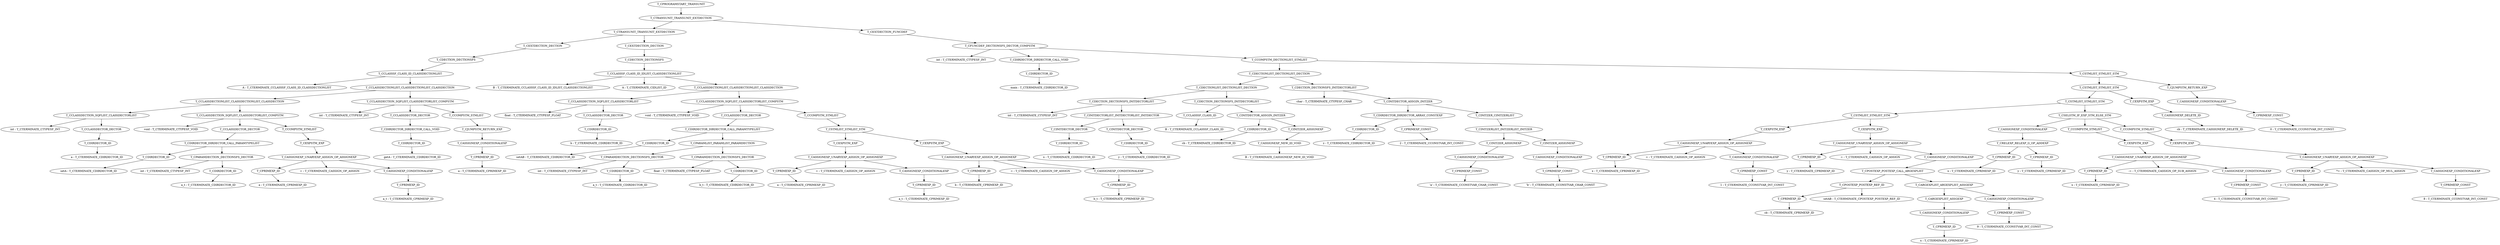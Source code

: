 digraph hierarchy {
195 [label="T_CPROGRAMSTART_TRANSUNIT"]
194 [label="T_CTRANSUNIT_TRANSUNIT_EXTDECTION"]
85 [label="T_CTRANSUNIT_TRANSUNIT_EXTDECTION"]
193 [label="T_CEXTDECTION_FUNCDEF"]
40 [label="T_CEXTDECTION_DECTION"]
84 [label="T_CEXTDECTION_DECTION"]
192 [label="T_CFUNCDEF_DECTIONSFS_DECTOR_COMPSTM"]
39 [label="T_CDECTION_DECTIONSFS"]
83 [label="T_CDECTION_DECTIONSFS"]
86 [label="int : T_CTERMINATE_CTYPESF_INT"]
89 [label="T_CDIRDECTOR_DIRDECTOR_CALL_VOID"]
191 [label="T_CCOMPSTM_DECTIONLIST_STMLIST"]
37 [label="T_CCLASSSF_CLASS_ID_CLASSDECTIONLIST"]
81 [label="T_CCLASSSF_CLASS_ID_IDLIST_CLASSDECTIONLIST"]
87 [label="T_CDIRDECTOR_ID"]
127 [label="T_CDECTIONLIST_DECTIONLIST_DECTION"]
190 [label="T_CSTMLIST_STMLIST_STM"]
38 [label="A : T_CTERMINATE_CCLASSSF_CLASS_ID_CLASSDECTIONLIST"]
36 [label="T_CCLASSDECTIONLIST_CLASSDECTIONLIST_CLASSDECTION"]
82 [label="B : T_CTERMINATE_CCLASSSF_CLASS_ID_IDLIST_CLASSDECTIONLIST"]
41 [label="A : T_CTERMINATE_CIDLIST_ID"]
80 [label="T_CCLASSDECTIONLIST_CLASSDECTIONLIST_CLASSDECTION"]
88 [label="main : T_CTERMINATE_CDIRDECTOR_ID"]
108 [label="T_CDECTIONLIST_DECTIONLIST_DECTION"]
126 [label="T_CDECTION_DECTIONSFS_INITDECTORLIST"]
185 [label="T_CSTMLIST_STMLIST_STM"]
189 [label="T_CJUMPSTM_RETURN_EXP"]
24 [label="T_CCLASSDECTIONLIST_CLASSDECTIONLIST_CLASSDECTION"]
35 [label="T_CCLASSDECTION_SQFLIST_CLASSDECTORLIST_COMPSTM"]
46 [label="T_CCLASSDECTION_SQFLIST_CLASSDECTORLIST"]
79 [label="T_CCLASSDECTION_SQFLIST_CLASSDECTORLIST_COMPSTM"]
98 [label="T_CDECTION_DECTIONSFS_INITDECTORLIST"]
107 [label="T_CDECTION_DECTIONSFS_INITDECTORLIST"]
109 [label="char : T_CTERMINATE_CTYPESF_CHAR"]
125 [label="T_CINITDECTOR_ASSGIN_INITZER"]
181 [label="T_CSTMLIST_STMLIST_STM"]
184 [label="T_CEXPSTM_EXP"]
188 [label="T_CASSIGNEXP_CONDITIONALEXP"]
4 [label="T_CCLASSDECTION_SQFLIST_CLASSDECTORLIST"]
23 [label="T_CCLASSDECTION_SQFLIST_CLASSDECTORLIST_COMPSTM"]
25 [label="int : T_CTERMINATE_CTYPESF_INT"]
29 [label="T_CCLASSDECTOR_DECTOR"]
34 [label="T_CCOMPSTM_STMLIST"]
42 [label="float : T_CTERMINATE_CTYPESF_FLOAT"]
45 [label="T_CCLASSDECTOR_DECTOR"]
47 [label="void : T_CTERMINATE_CTYPESF_VOID"]
60 [label="T_CCLASSDECTOR_DECTOR"]
78 [label="T_CCOMPSTM_STMLIST"]
90 [label="int : T_CTERMINATE_CTYPESF_INT"]
97 [label="T_CINITDECTORLIST_INITDECTORLIST_INITDECTOR"]
99 [label="T_CCLASSSF_CLASS_ID"]
106 [label="T_CINITDECTOR_ASSGIN_INITZER"]
114 [label="T_CDIRDECTOR_DIRDECTOR_ARRAY_CONSTEXP"]
124 [label="T_CINITZER_CINITZERLIST"]
155 [label="T_CSTMLIST_STMLIST_STM"]
180 [label="T_CSELSTM_IF_EXP_STM_ELSE_STM"]
182 [label="T_CASSIGNEXP_DELETE_ID"]
187 [label="T_CPRIMEXP_CONST"]
0 [label="int : T_CTERMINATE_CTYPESF_INT"]
3 [label="T_CCLASSDECTOR_DECTOR"]
5 [label="void : T_CTERMINATE_CTYPESF_VOID"]
13 [label="T_CCLASSDECTOR_DECTOR"]
22 [label="T_CCOMPSTM_STMLIST"]
28 [label="T_CDIRDECTOR_DIRDECTOR_CALL_VOID"]
33 [label="T_CJUMPSTM_RETURN_EXP"]
43 [label="T_CDIRDECTOR_ID"]
59 [label="T_CDIRDECTOR_DIRDECTOR_CALL_PARAMTYPELIST"]
77 [label="T_CSTMLIST_STMLIST_STM"]
93 [label="T_CINITDECTOR_DECTOR"]
96 [label="T_CINITDECTOR_DECTOR"]
100 [label="B : T_CTERMINATE_CCLASSSF_CLASS_ID"]
101 [label="T_CDIRDECTOR_ID"]
105 [label="T_CINITZER_ASSIGNEXP"]
110 [label="T_CDIRDECTOR_ID"]
113 [label="T_CPRIMEXP_CONST"]
123 [label="T_CINITZERLIST_INITZERLIST_INITZER"]
135 [label="T_CEXPSTM_EXP"]
154 [label="T_CEXPSTM_EXP"]
161 [label="T_CASSIGNEXP_CONDITIONALEXP"]
170 [label="T_CCOMPSTM_STMLIST"]
179 [label="T_CCOMPSTM_STMLIST"]
183 [label="cb : T_CTERMINATE_CASSIGNEXP_DELETE_ID"]
186 [label="0 : T_CTERMINATE_CCONSTVAR_INT_CONST"]
1 [label="T_CDIRDECTOR_ID"]
12 [label="T_CDIRDECTOR_DIRDECTOR_CALL_PARAMTYPELIST"]
21 [label="T_CEXPSTM_EXP"]
26 [label="T_CDIRDECTOR_ID"]
32 [label="T_CASSIGNEXP_CONDITIONALEXP"]
44 [label="b : T_CTERMINATE_CDIRDECTOR_ID"]
48 [label="T_CDIRDECTOR_ID"]
58 [label="T_CPARAMLIST_PARAMLIST_PARAMDECTION"]
68 [label="T_CEXPSTM_EXP"]
76 [label="T_CEXPSTM_EXP"]
91 [label="T_CDIRDECTOR_ID"]
94 [label="T_CDIRDECTOR_ID"]
102 [label="cb : T_CTERMINATE_CDIRDECTOR_ID"]
103 [label="T_CASSIGNEXP_NEW_ID_VOID"]
111 [label="z : T_CTERMINATE_CDIRDECTOR_ID"]
112 [label="2 : T_CTERMINATE_CCONSTVAR_INT_CONST"]
118 [label="T_CINITZER_ASSIGNEXP"]
122 [label="T_CINITZER_ASSIGNEXP"]
134 [label="T_CASSIGNEXP_UNARYEXP_ASSIGN_OP_ASSIGNEXP"]
153 [label="T_CASSIGNEXP_UNARYEXP_ASSIGN_OP_ASSIGNEXP"]
160 [label="T_CRELEXP_RELEXP_G_OP_ADDEXP"]
169 [label="T_CEXPSTM_EXP"]
178 [label="T_CEXPSTM_EXP"]
2 [label="a : T_CTERMINATE_CDIRDECTOR_ID"]
6 [label="T_CDIRDECTOR_ID"]
11 [label="T_CPARAMDECTION_DECTIONSFS_DECTOR"]
20 [label="T_CASSIGNEXP_UNARYEXP_ASSIGN_OP_ASSIGNEXP"]
27 [label="getA : T_CTERMINATE_CDIRDECTOR_ID"]
30 [label="T_CPRIMEXP_ID"]
49 [label="setAB : T_CTERMINATE_CDIRDECTOR_ID"]
53 [label="T_CPARAMDECTION_DECTIONSFS_DECTOR"]
57 [label="T_CPARAMDECTION_DECTIONSFS_DECTOR"]
67 [label="T_CASSIGNEXP_UNARYEXP_ASSIGN_OP_ASSIGNEXP"]
75 [label="T_CASSIGNEXP_UNARYEXP_ASSIGN_OP_ASSIGNEXP"]
92 [label="x : T_CTERMINATE_CDIRDECTOR_ID"]
95 [label="y : T_CTERMINATE_CDIRDECTOR_ID"]
104 [label="B : T_CTERMINATE_CASSIGNEXP_NEW_ID_VOID"]
117 [label="T_CASSIGNEXP_CONDITIONALEXP"]
121 [label="T_CASSIGNEXP_CONDITIONALEXP"]
128 [label="T_CPRIMEXP_ID"]
130 [label="= : T_CTERMINATE_CASSIGN_OP_ASSIGN"]
133 [label="T_CASSIGNEXP_CONDITIONALEXP"]
136 [label="T_CPRIMEXP_ID"]
138 [label="= : T_CTERMINATE_CASSIGN_OP_ASSIGN"]
152 [label="T_CASSIGNEXP_CONDITIONALEXP"]
156 [label="T_CPRIMEXP_ID"]
158 [label="T_CPRIMEXP_ID"]
168 [label="T_CASSIGNEXP_UNARYEXP_ASSIGN_OP_ASSIGNEXP"]
177 [label="T_CASSIGNEXP_UNARYEXP_ASSIGN_OP_ASSIGNEXP"]
7 [label="setA : T_CTERMINATE_CDIRDECTOR_ID"]
8 [label="int : T_CTERMINATE_CTYPESF_INT"]
9 [label="T_CDIRDECTOR_ID"]
14 [label="T_CPRIMEXP_ID"]
16 [label="= : T_CTERMINATE_CASSIGN_OP_ASSIGN"]
19 [label="T_CASSIGNEXP_CONDITIONALEXP"]
31 [label="a : T_CTERMINATE_CPRIMEXP_ID"]
50 [label="int : T_CTERMINATE_CTYPESF_INT"]
51 [label="T_CDIRDECTOR_ID"]
54 [label="float : T_CTERMINATE_CTYPESF_FLOAT"]
55 [label="T_CDIRDECTOR_ID"]
61 [label="T_CPRIMEXP_ID"]
63 [label="= : T_CTERMINATE_CASSIGN_OP_ASSIGN"]
66 [label="T_CASSIGNEXP_CONDITIONALEXP"]
69 [label="T_CPRIMEXP_ID"]
71 [label="= : T_CTERMINATE_CASSIGN_OP_ASSIGN"]
74 [label="T_CASSIGNEXP_CONDITIONALEXP"]
116 [label="T_CPRIMEXP_CONST"]
120 [label="T_CPRIMEXP_CONST"]
129 [label="x : T_CTERMINATE_CPRIMEXP_ID"]
132 [label="T_CPRIMEXP_CONST"]
137 [label="y : T_CTERMINATE_CPRIMEXP_ID"]
151 [label="T_CPOSTEXP_POSTEXP_CALL_ARGEXPLIST"]
157 [label="x : T_CTERMINATE_CPRIMEXP_ID"]
159 [label="y : T_CTERMINATE_CPRIMEXP_ID"]
162 [label="T_CPRIMEXP_ID"]
164 [label="-= : T_CTERMINATE_CASSIGN_OP_SUB_ASSIGN"]
167 [label="T_CASSIGNEXP_CONDITIONALEXP"]
171 [label="T_CPRIMEXP_ID"]
173 [label="*= : T_CTERMINATE_CASSIGN_OP_MUL_ASSIGN"]
176 [label="T_CASSIGNEXP_CONDITIONALEXP"]
10 [label="a_t : T_CTERMINATE_CDIRDECTOR_ID"]
15 [label="a : T_CTERMINATE_CPRIMEXP_ID"]
17 [label="T_CPRIMEXP_ID"]
52 [label="a_t : T_CTERMINATE_CDIRDECTOR_ID"]
56 [label="b_t : T_CTERMINATE_CDIRDECTOR_ID"]
62 [label="a : T_CTERMINATE_CPRIMEXP_ID"]
64 [label="T_CPRIMEXP_ID"]
70 [label="b : T_CTERMINATE_CPRIMEXP_ID"]
72 [label="T_CPRIMEXP_ID"]
115 [label="'a' : T_CTERMINATE_CCONSTVAR_CHAR_CONST"]
119 [label="'b' : T_CTERMINATE_CCONSTVAR_CHAR_CONST"]
131 [label="1 : T_CTERMINATE_CCONSTVAR_INT_CONST"]
141 [label="T_CPOSTEXP_POSTEXP_REF_ID"]
150 [label="T_CARGEXPLIST_ARGEXPLIST_ASSGEXP"]
163 [label="x : T_CTERMINATE_CPRIMEXP_ID"]
166 [label="T_CPRIMEXP_CONST"]
172 [label="y : T_CTERMINATE_CPRIMEXP_ID"]
175 [label="T_CPRIMEXP_CONST"]
18 [label="a_t : T_CTERMINATE_CPRIMEXP_ID"]
65 [label="a_t : T_CTERMINATE_CPRIMEXP_ID"]
73 [label="b_t : T_CTERMINATE_CPRIMEXP_ID"]
139 [label="T_CPRIMEXP_ID"]
142 [label="setAB : T_CTERMINATE_CPOSTEXP_POSTEXP_REF_ID"]
146 [label="T_CARGEXPLIST_ASSGEXP"]
149 [label="T_CASSIGNEXP_CONDITIONALEXP"]
165 [label="4 : T_CTERMINATE_CCONSTVAR_INT_CONST"]
174 [label="8 : T_CTERMINATE_CCONSTVAR_INT_CONST"]
140 [label="cb : T_CTERMINATE_CPRIMEXP_ID"]
145 [label="T_CASSIGNEXP_CONDITIONALEXP"]
148 [label="T_CPRIMEXP_CONST"]
143 [label="T_CPRIMEXP_ID"]
147 [label="9 : T_CTERMINATE_CCONSTVAR_INT_CONST"]
144 [label="x : T_CTERMINATE_CPRIMEXP_ID"]
195 -> 194;
194 -> 85;
194 -> 193;
85 -> 40;
85 -> 84;
193 -> 192;
40 -> 39;
84 -> 83;
192 -> 86;
192 -> 89;
192 -> 191;
39 -> 37;
83 -> 81;
89 -> 87;
191 -> 127;
191 -> 190;
37 -> 38;
37 -> 36;
81 -> 82;
81 -> 41;
81 -> 80;
87 -> 88;
127 -> 108;
127 -> 126;
190 -> 185;
190 -> 189;
36 -> 24;
36 -> 35;
80 -> 46;
80 -> 79;
108 -> 98;
108 -> 107;
126 -> 109;
126 -> 125;
185 -> 181;
185 -> 184;
189 -> 188;
24 -> 4;
24 -> 23;
35 -> 25;
35 -> 29;
35 -> 34;
46 -> 42;
46 -> 45;
79 -> 47;
79 -> 60;
79 -> 78;
98 -> 90;
98 -> 97;
107 -> 99;
107 -> 106;
125 -> 114;
125 -> 124;
181 -> 155;
181 -> 180;
184 -> 182;
188 -> 187;
4 -> 0;
4 -> 3;
23 -> 5;
23 -> 13;
23 -> 22;
29 -> 28;
34 -> 33;
45 -> 43;
60 -> 59;
78 -> 77;
97 -> 93;
97 -> 96;
99 -> 100;
106 -> 101;
106 -> 105;
114 -> 110;
114 -> 113;
124 -> 123;
155 -> 135;
155 -> 154;
180 -> 161;
180 -> 170;
180 -> 179;
182 -> 183;
187 -> 186;
3 -> 1;
13 -> 12;
22 -> 21;
28 -> 26;
33 -> 32;
43 -> 44;
59 -> 48;
59 -> 58;
77 -> 68;
77 -> 76;
93 -> 91;
96 -> 94;
101 -> 102;
105 -> 103;
110 -> 111;
113 -> 112;
123 -> 118;
123 -> 122;
135 -> 134;
154 -> 153;
161 -> 160;
170 -> 169;
179 -> 178;
1 -> 2;
12 -> 6;
12 -> 11;
21 -> 20;
26 -> 27;
32 -> 30;
48 -> 49;
58 -> 53;
58 -> 57;
68 -> 67;
76 -> 75;
91 -> 92;
94 -> 95;
103 -> 104;
118 -> 117;
122 -> 121;
134 -> 128;
134 -> 130;
134 -> 133;
153 -> 136;
153 -> 138;
153 -> 152;
160 -> 156;
160 -> 158;
169 -> 168;
178 -> 177;
6 -> 7;
11 -> 8;
11 -> 9;
20 -> 14;
20 -> 16;
20 -> 19;
30 -> 31;
53 -> 50;
53 -> 51;
57 -> 54;
57 -> 55;
67 -> 61;
67 -> 63;
67 -> 66;
75 -> 69;
75 -> 71;
75 -> 74;
117 -> 116;
121 -> 120;
128 -> 129;
133 -> 132;
136 -> 137;
152 -> 151;
156 -> 157;
158 -> 159;
168 -> 162;
168 -> 164;
168 -> 167;
177 -> 171;
177 -> 173;
177 -> 176;
9 -> 10;
14 -> 15;
19 -> 17;
51 -> 52;
55 -> 56;
61 -> 62;
66 -> 64;
69 -> 70;
74 -> 72;
116 -> 115;
120 -> 119;
132 -> 131;
151 -> 141;
151 -> 150;
162 -> 163;
167 -> 166;
171 -> 172;
176 -> 175;
17 -> 18;
64 -> 65;
72 -> 73;
141 -> 139;
141 -> 142;
150 -> 146;
150 -> 149;
166 -> 165;
175 -> 174;
139 -> 140;
146 -> 145;
149 -> 148;
145 -> 143;
148 -> 147;
143 -> 144;
}